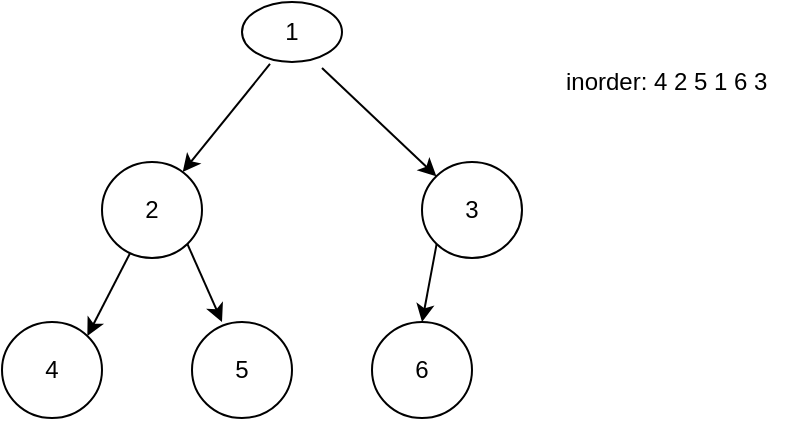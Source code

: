 <mxfile version="12.2.4" pages="1"><diagram id="F2idqG7L_pFJmqsL145v" name="Page-1"><mxGraphModel dx="536" dy="253" grid="1" gridSize="10" guides="1" tooltips="1" connect="1" arrows="1" fold="1" page="1" pageScale="1" pageWidth="827" pageHeight="1169" math="0" shadow="0"><root><mxCell id="0"/><mxCell id="1" parent="0"/><mxCell id="2" value="1" style="ellipse;whiteSpace=wrap;html=1;" parent="1" vertex="1"><mxGeometry x="130" y="30" width="50" height="30" as="geometry"/></mxCell><mxCell id="3" value="2" style="ellipse;whiteSpace=wrap;html=1;" parent="1" vertex="1"><mxGeometry x="60" y="110" width="50" height="48" as="geometry"/></mxCell><mxCell id="4" value="" style="endArrow=classic;html=1;exitX=0.28;exitY=1.033;exitDx=0;exitDy=0;exitPerimeter=0;" parent="1" source="2" target="3" edge="1"><mxGeometry width="50" height="50" relative="1" as="geometry"><mxPoint x="70" y="210" as="sourcePoint"/><mxPoint x="120" y="160" as="targetPoint"/></mxGeometry></mxCell><mxCell id="5" value="3" style="ellipse;whiteSpace=wrap;html=1;" parent="1" vertex="1"><mxGeometry x="220" y="110" width="50" height="48" as="geometry"/></mxCell><mxCell id="6" value="" style="endArrow=classic;html=1;exitX=0.8;exitY=1.1;exitDx=0;exitDy=0;exitPerimeter=0;" parent="1" source="2" target="5" edge="1"><mxGeometry width="50" height="50" relative="1" as="geometry"><mxPoint x="154" y="70.99" as="sourcePoint"/><mxPoint x="127.335" y="116.125" as="targetPoint"/></mxGeometry></mxCell><mxCell id="7" value="4" style="ellipse;whiteSpace=wrap;html=1;" parent="1" vertex="1"><mxGeometry x="10" y="190" width="50" height="48" as="geometry"/></mxCell><mxCell id="8" value="5" style="ellipse;whiteSpace=wrap;html=1;" parent="1" vertex="1"><mxGeometry x="105" y="190" width="50" height="48" as="geometry"/></mxCell><mxCell id="9" value="6" style="ellipse;whiteSpace=wrap;html=1;" parent="1" vertex="1"><mxGeometry x="195" y="190" width="50" height="48" as="geometry"/></mxCell><mxCell id="10" value="" style="endArrow=classic;html=1;entryX=1;entryY=0;entryDx=0;entryDy=0;" parent="1" source="3" target="7" edge="1"><mxGeometry width="50" height="50" relative="1" as="geometry"><mxPoint x="80" y="170" as="sourcePoint"/><mxPoint x="60" y="260" as="targetPoint"/></mxGeometry></mxCell><mxCell id="11" value="" style="endArrow=classic;html=1;exitX=1;exitY=1;exitDx=0;exitDy=0;" parent="1" source="3" edge="1"><mxGeometry width="50" height="50" relative="1" as="geometry"><mxPoint x="100" y="160" as="sourcePoint"/><mxPoint x="120" y="190" as="targetPoint"/></mxGeometry></mxCell><mxCell id="12" value="" style="endArrow=classic;html=1;exitX=0;exitY=1;exitDx=0;exitDy=0;entryX=0.5;entryY=0;entryDx=0;entryDy=0;" parent="1" source="5" target="9" edge="1"><mxGeometry width="50" height="50" relative="1" as="geometry"><mxPoint x="112.678" y="160.971" as="sourcePoint"/><mxPoint x="130" y="200" as="targetPoint"/></mxGeometry></mxCell><mxCell id="13" value="inorder: 4 2 5 1 6 3" style="text;html=1;resizable=0;points=[];autosize=1;align=left;verticalAlign=top;spacingTop=-4;" parent="1" vertex="1"><mxGeometry x="290" y="60" width="120" height="20" as="geometry"/></mxCell></root></mxGraphModel></diagram></mxfile>